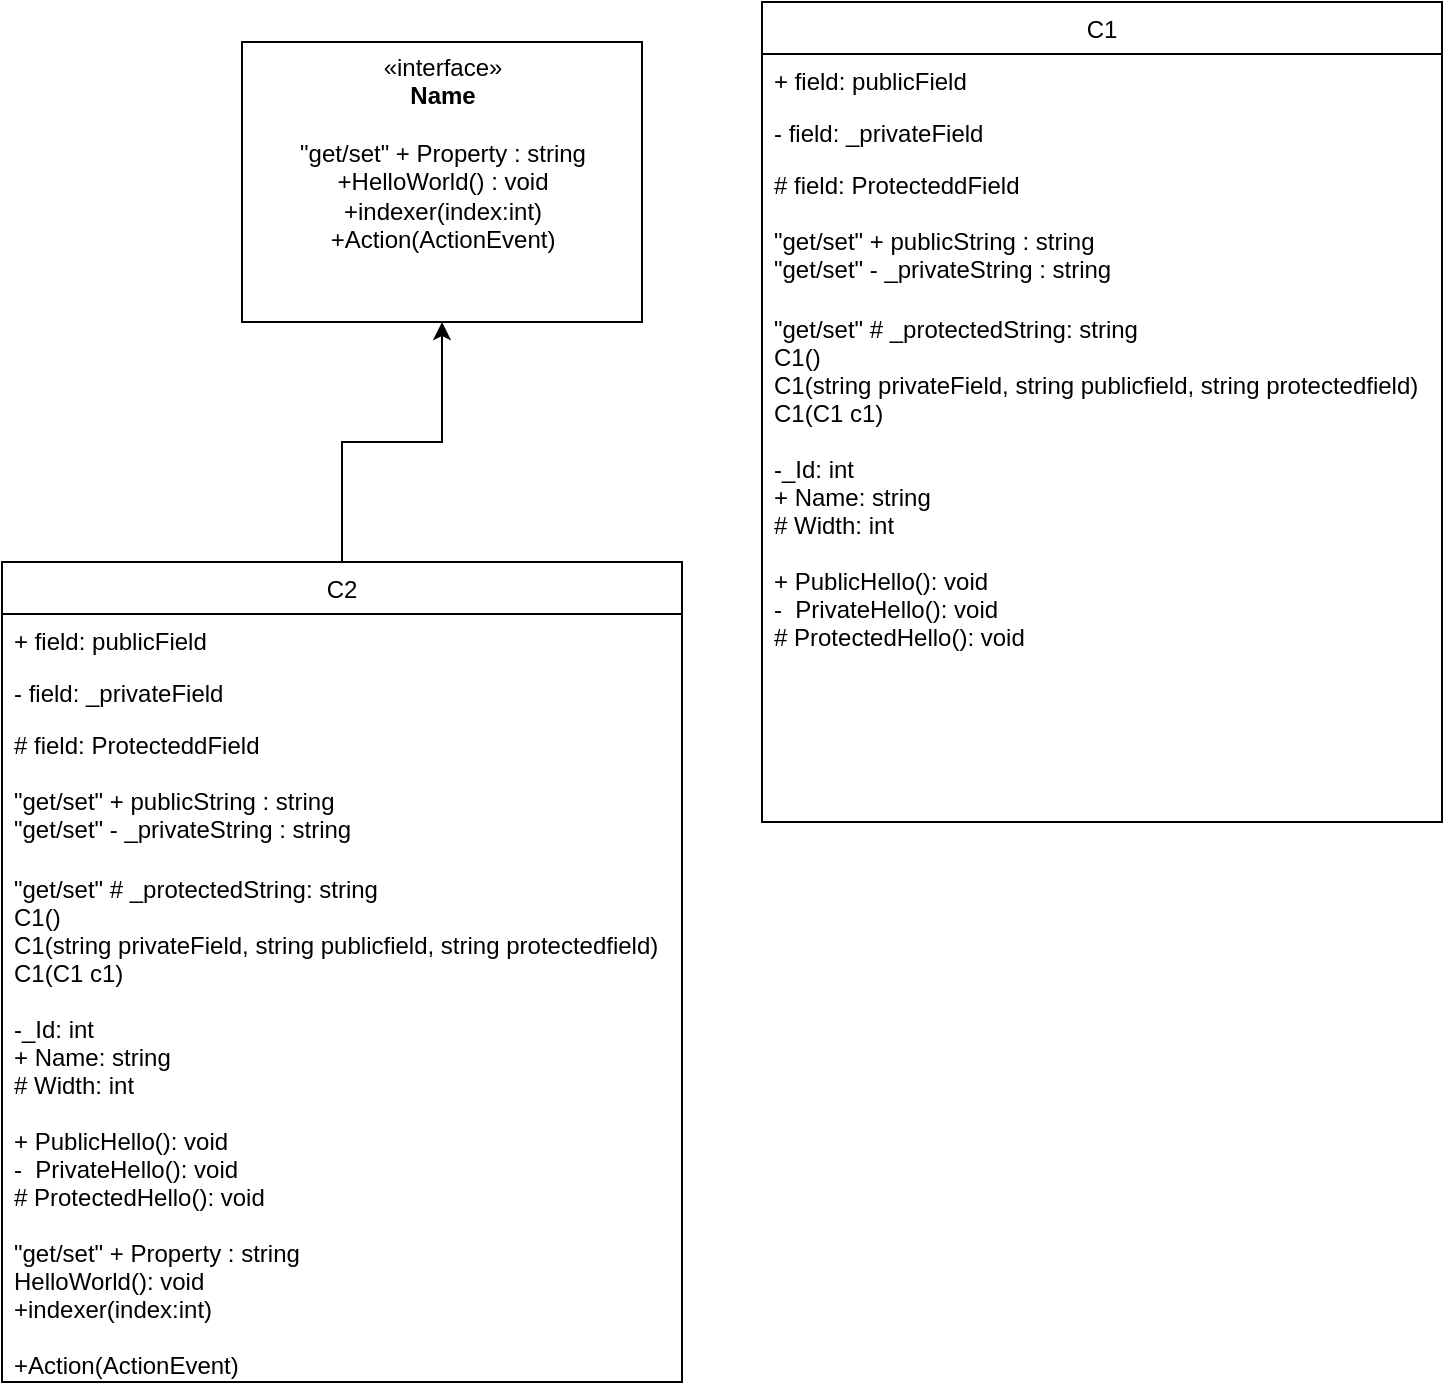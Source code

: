 <mxfile version="20.8.20"><diagram id="xyK9p4IE44Wv76gWeb_A" name="Страница 1"><mxGraphModel dx="1050" dy="566" grid="1" gridSize="10" guides="1" tooltips="1" connect="1" arrows="1" fold="1" page="1" pageScale="1" pageWidth="1169" pageHeight="826" math="0" shadow="0"><root><mxCell id="0"/><mxCell id="1" parent="0"/><mxCell id="ANnRFPysD8gt5KUkrTzt-1" value="C1" style="swimlane;fontStyle=0;childLayout=stackLayout;horizontal=1;startSize=26;fillColor=none;horizontalStack=0;resizeParent=1;resizeParentMax=0;resizeLast=0;collapsible=1;marginBottom=0;" parent="1" vertex="1"><mxGeometry x="440" y="170" width="340" height="410" as="geometry"><mxRectangle x="450" y="290" width="60" height="30" as="alternateBounds"/></mxGeometry></mxCell><mxCell id="ANnRFPysD8gt5KUkrTzt-2" value="+ field: publicField" style="text;strokeColor=none;fillColor=none;align=left;verticalAlign=top;spacingLeft=4;spacingRight=4;overflow=hidden;rotatable=0;points=[[0,0.5],[1,0.5]];portConstraint=eastwest;" parent="ANnRFPysD8gt5KUkrTzt-1" vertex="1"><mxGeometry y="26" width="340" height="26" as="geometry"/></mxCell><mxCell id="ANnRFPysD8gt5KUkrTzt-3" value="- field: _privateField" style="text;strokeColor=none;fillColor=none;align=left;verticalAlign=top;spacingLeft=4;spacingRight=4;overflow=hidden;rotatable=0;points=[[0,0.5],[1,0.5]];portConstraint=eastwest;" parent="ANnRFPysD8gt5KUkrTzt-1" vertex="1"><mxGeometry y="52" width="340" height="26" as="geometry"/></mxCell><mxCell id="ANnRFPysD8gt5KUkrTzt-4" value="# field: ProtecteddField&#xA;&#xA;&quot;get/set&quot; + publicString : string&#xA;&quot;get/set&quot; - _privateString : string&#xA;&#xA;" style="text;strokeColor=none;fillColor=none;align=left;verticalAlign=top;spacingLeft=4;spacingRight=4;overflow=hidden;rotatable=0;points=[[0,0.5],[1,0.5]];portConstraint=eastwest;" parent="ANnRFPysD8gt5KUkrTzt-1" vertex="1"><mxGeometry y="78" width="340" height="72" as="geometry"/></mxCell><mxCell id="ANnRFPysD8gt5KUkrTzt-7" value="&quot;get/set&quot; # _protectedString: string&#xA;C1()&#xA;C1(string privateField, string publicfield, string protectedfield)&#xA;C1(C1 c1)&#xA;&#xA;-_Id: int&#xA;+ Name: string&#xA;# Width: int&#xA;&#xA;+ PublicHello(): void&#xA;-  PrivateHello(): void&#xA;# ProtectedHello(): void" style="text;strokeColor=none;fillColor=none;align=left;verticalAlign=top;spacingLeft=4;spacingRight=4;overflow=hidden;rotatable=0;points=[[0,0.5],[1,0.5]];portConstraint=eastwest;" parent="ANnRFPysD8gt5KUkrTzt-1" vertex="1"><mxGeometry y="150" width="340" height="260" as="geometry"/></mxCell><mxCell id="ANnRFPysD8gt5KUkrTzt-5" value="«interface»&lt;br&gt;&lt;div&gt;&lt;b&gt;Name&lt;/b&gt;&lt;/div&gt;&lt;div&gt;&lt;b&gt;&lt;br&gt;&lt;/b&gt;&lt;/div&gt;&lt;div&gt;&quot;get/set&quot; + Property : string&lt;/div&gt;&lt;div&gt;+HelloWorld() : void&lt;/div&gt;&lt;div&gt;+indexer(index:int)&lt;br&gt;&lt;/div&gt;&lt;div&gt;+Action(ActionEvent)&lt;b&gt;&lt;br&gt;&lt;/b&gt;&lt;/div&gt;&lt;div&gt;&lt;b&gt;&lt;br&gt;&lt;/b&gt;&lt;/div&gt;&lt;div&gt;&lt;b&gt;&lt;br&gt;&lt;/b&gt;&lt;/div&gt;" style="html=1;" parent="1" vertex="1"><mxGeometry x="180" y="190" width="200" height="140" as="geometry"/></mxCell><mxCell id="ANnRFPysD8gt5KUkrTzt-13" style="edgeStyle=orthogonalEdgeStyle;rounded=0;orthogonalLoop=1;jettySize=auto;html=1;" parent="1" source="ANnRFPysD8gt5KUkrTzt-8" target="ANnRFPysD8gt5KUkrTzt-5" edge="1"><mxGeometry relative="1" as="geometry"/></mxCell><mxCell id="ANnRFPysD8gt5KUkrTzt-8" value="C2" style="swimlane;fontStyle=0;childLayout=stackLayout;horizontal=1;startSize=26;fillColor=none;horizontalStack=0;resizeParent=1;resizeParentMax=0;resizeLast=0;collapsible=1;marginBottom=0;" parent="1" vertex="1"><mxGeometry x="60" y="450" width="340" height="410" as="geometry"><mxRectangle x="450" y="290" width="60" height="30" as="alternateBounds"/></mxGeometry></mxCell><mxCell id="ANnRFPysD8gt5KUkrTzt-9" value="+ field: publicField" style="text;strokeColor=none;fillColor=none;align=left;verticalAlign=top;spacingLeft=4;spacingRight=4;overflow=hidden;rotatable=0;points=[[0,0.5],[1,0.5]];portConstraint=eastwest;" parent="ANnRFPysD8gt5KUkrTzt-8" vertex="1"><mxGeometry y="26" width="340" height="26" as="geometry"/></mxCell><mxCell id="ANnRFPysD8gt5KUkrTzt-10" value="- field: _privateField" style="text;strokeColor=none;fillColor=none;align=left;verticalAlign=top;spacingLeft=4;spacingRight=4;overflow=hidden;rotatable=0;points=[[0,0.5],[1,0.5]];portConstraint=eastwest;" parent="ANnRFPysD8gt5KUkrTzt-8" vertex="1"><mxGeometry y="52" width="340" height="26" as="geometry"/></mxCell><mxCell id="ANnRFPysD8gt5KUkrTzt-11" value="# field: ProtecteddField&#xA;&#xA;&quot;get/set&quot; + publicString : string&#xA;&quot;get/set&quot; - _privateString : string&#xA;&#xA;" style="text;strokeColor=none;fillColor=none;align=left;verticalAlign=top;spacingLeft=4;spacingRight=4;overflow=hidden;rotatable=0;points=[[0,0.5],[1,0.5]];portConstraint=eastwest;" parent="ANnRFPysD8gt5KUkrTzt-8" vertex="1"><mxGeometry y="78" width="340" height="72" as="geometry"/></mxCell><mxCell id="ANnRFPysD8gt5KUkrTzt-12" value="&quot;get/set&quot; # _protectedString: string&#xA;C1()&#xA;C1(string privateField, string publicfield, string protectedfield)&#xA;C1(C1 c1)&#xA;&#xA;-_Id: int&#xA;+ Name: string&#xA;# Width: int&#xA;&#xA;+ PublicHello(): void&#xA;-  PrivateHello(): void&#xA;# ProtectedHello(): void&#xA;&#xA;&quot;get/set&quot; + Property : string&#xA;HelloWorld(): void&#xA;+indexer(index:int)&#xA;&#xA;+Action(ActionEvent)&#xA;" style="text;strokeColor=none;fillColor=none;align=left;verticalAlign=top;spacingLeft=4;spacingRight=4;overflow=hidden;rotatable=0;points=[[0,0.5],[1,0.5]];portConstraint=eastwest;" parent="ANnRFPysD8gt5KUkrTzt-8" vertex="1"><mxGeometry y="150" width="340" height="260" as="geometry"/></mxCell></root></mxGraphModel></diagram></mxfile>